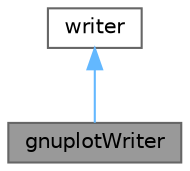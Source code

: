 digraph "gnuplotWriter"
{
 // LATEX_PDF_SIZE
  bgcolor="transparent";
  edge [fontname=Helvetica,fontsize=10,labelfontname=Helvetica,labelfontsize=10];
  node [fontname=Helvetica,fontsize=10,shape=box,height=0.2,width=0.4];
  Node1 [id="Node000001",label="gnuplotWriter",height=0.2,width=0.4,color="gray40", fillcolor="grey60", style="filled", fontcolor="black",tooltip="Output in gnuplot (http://www.gnuplot.info) format."];
  Node2 -> Node1 [id="edge1_Node000001_Node000002",dir="back",color="steelblue1",style="solid",tooltip=" "];
  Node2 [id="Node000002",label="writer",height=0.2,width=0.4,color="gray40", fillcolor="white", style="filled",URL="$classFoam_1_1graph_1_1writer.html",tooltip=" "];
}
